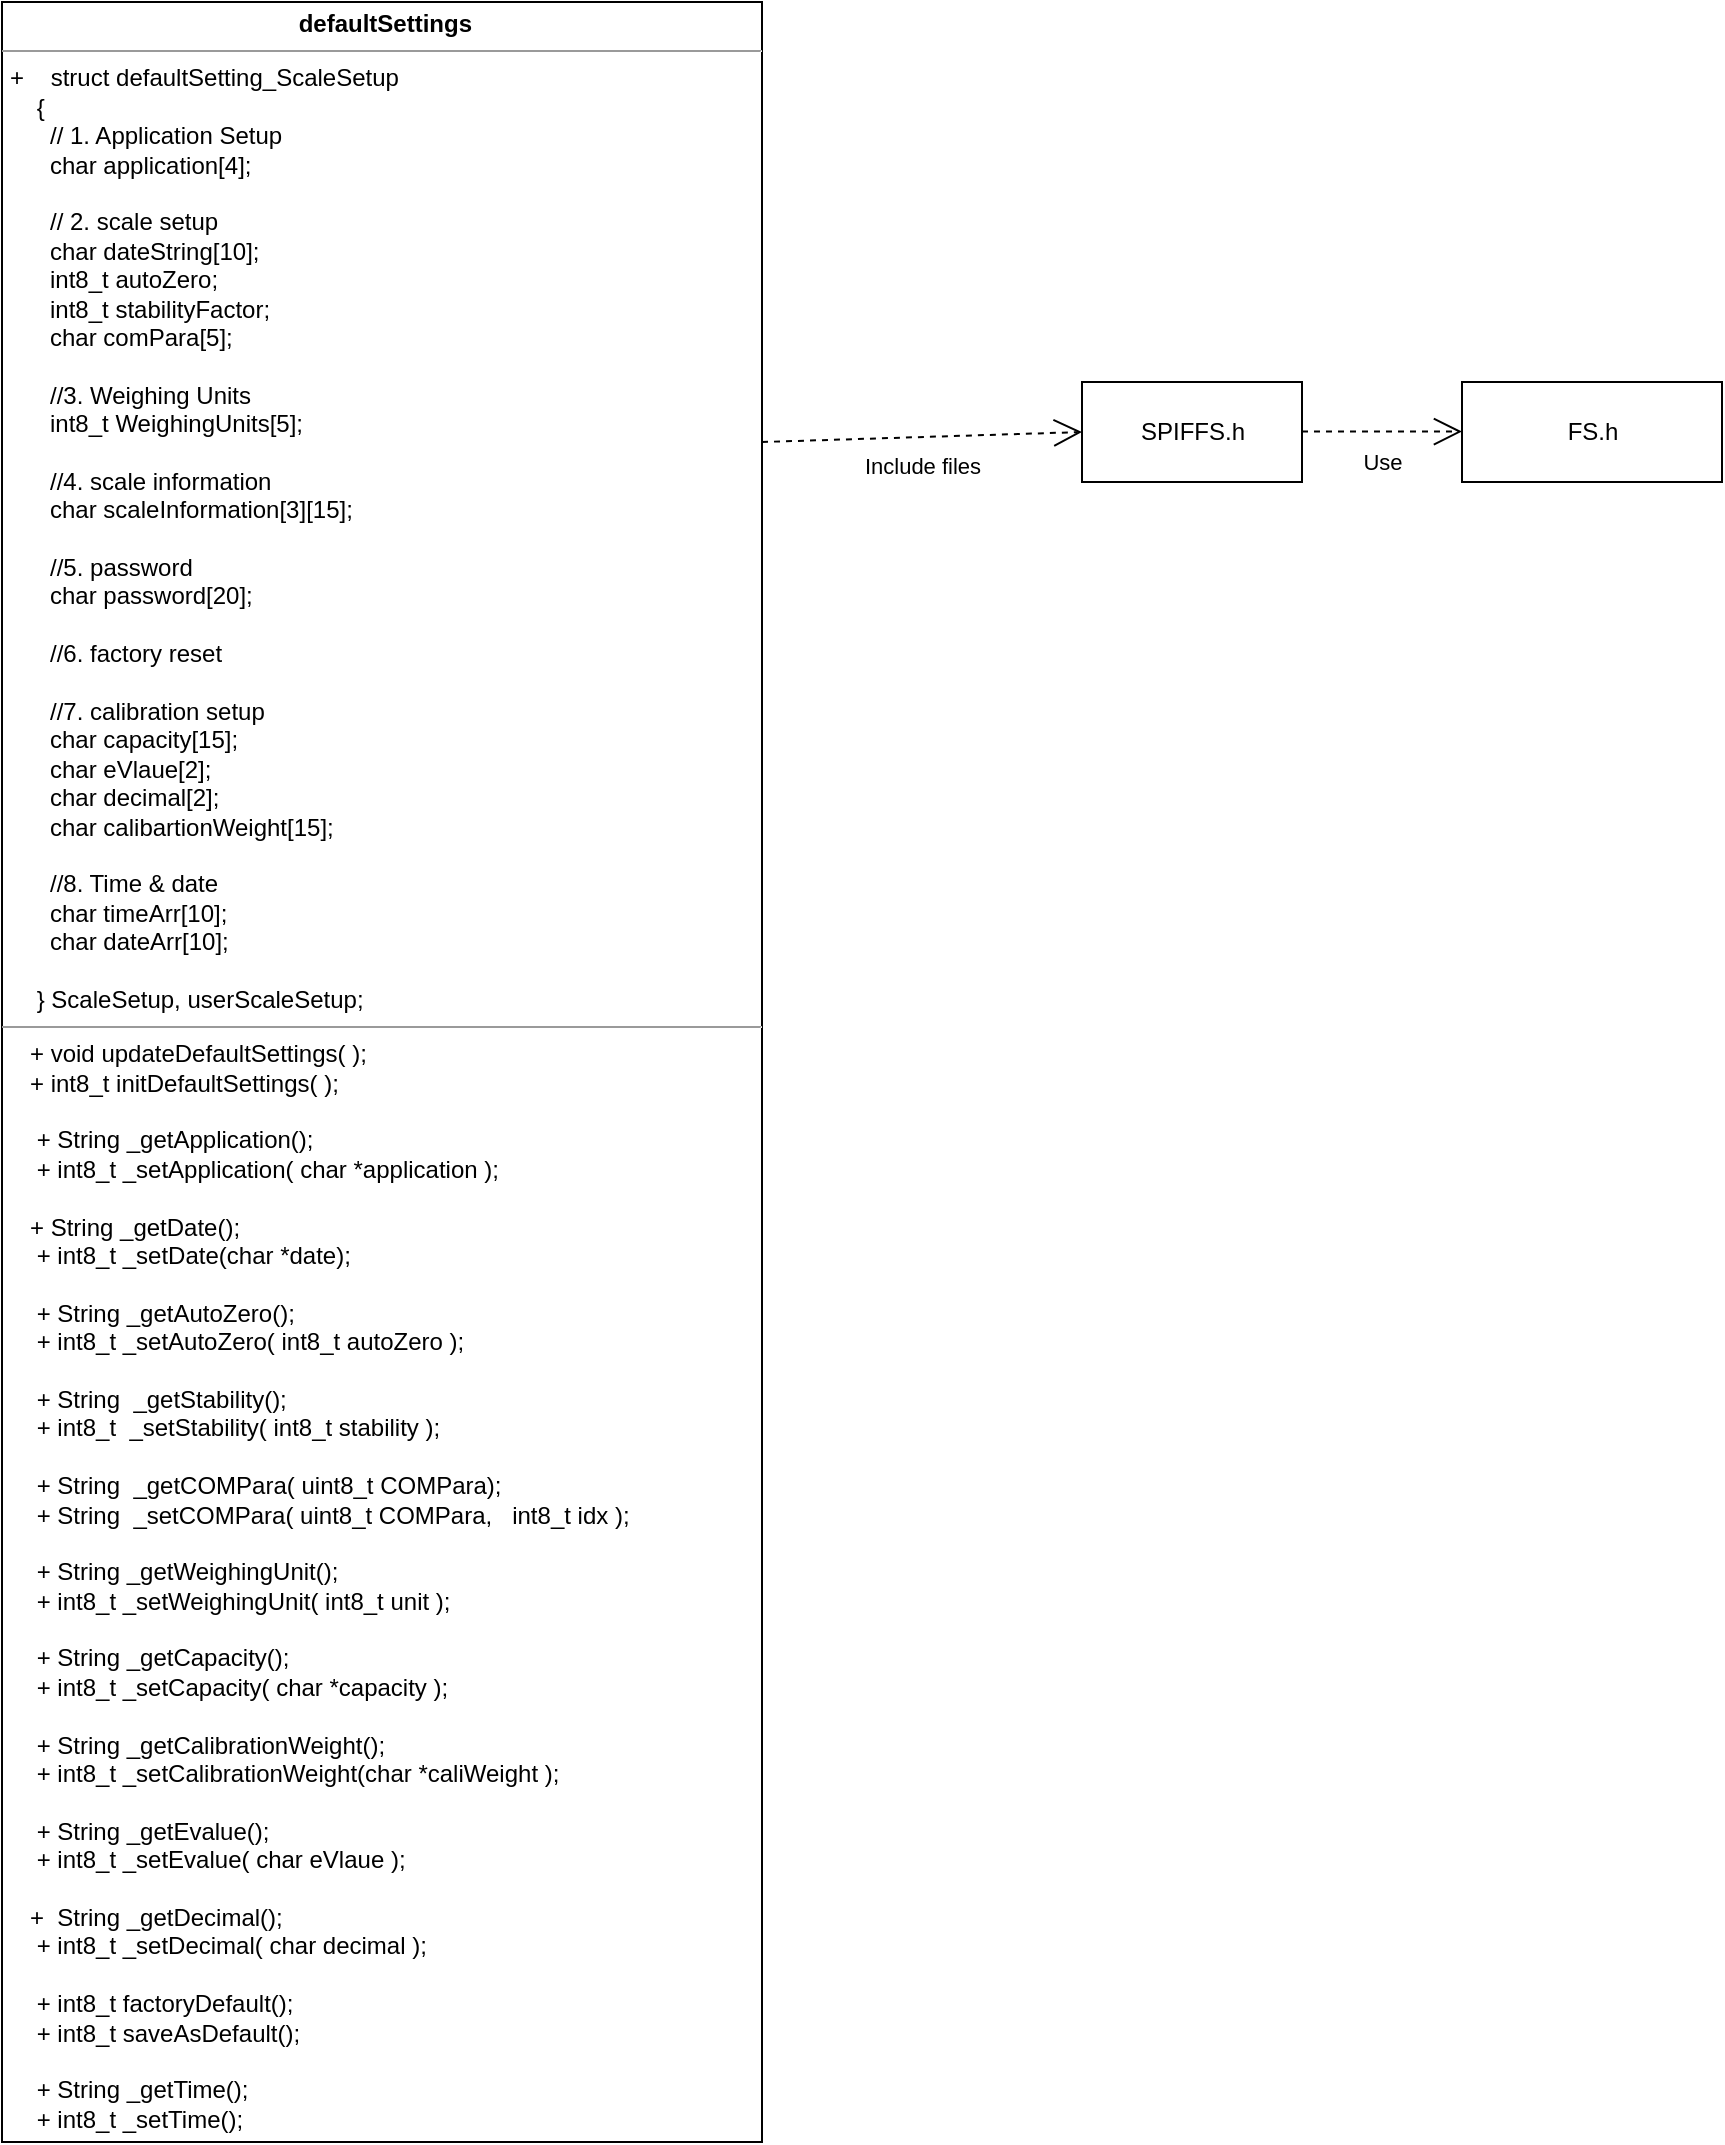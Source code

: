 <mxfile>
    <diagram id="7Y0I19AMP3MuzoeUhGRr" name="Page-1">
        <mxGraphModel dx="2500" dy="1220" grid="1" gridSize="10" guides="1" tooltips="1" connect="1" arrows="1" fold="1" page="1" pageScale="1" pageWidth="850" pageHeight="1100" math="0" shadow="0">
            <root>
                <mxCell id="0"/>
                <mxCell id="1" parent="0"/>
                <mxCell id="6" value="&lt;p style=&quot;text-align: center ; margin: 4px 0px 0px&quot;&gt;&lt;b&gt;&amp;nbsp;defaultSettings&lt;/b&gt;&lt;br&gt;&lt;/p&gt;&lt;hr size=&quot;1&quot;&gt;&lt;p style=&quot;margin: 0px ; margin-left: 4px&quot;&gt;+&amp;nbsp;&lt;span&gt;&amp;nbsp; &amp;nbsp;struct defaultSetting_ScaleSetup&lt;/span&gt;&lt;/p&gt;&lt;p style=&quot;margin: 0px ; margin-left: 4px&quot;&gt;&amp;nbsp; &amp;nbsp; {&lt;/p&gt;&lt;p style=&quot;margin: 0px ; margin-left: 4px&quot;&gt;&amp;nbsp; &amp;nbsp; &amp;nbsp; // 1. Application Setup&lt;/p&gt;&lt;p style=&quot;margin: 0px ; margin-left: 4px&quot;&gt;&amp;nbsp; &amp;nbsp; &amp;nbsp; char application[4];&lt;/p&gt;&lt;p style=&quot;margin: 0px ; margin-left: 4px&quot;&gt;&lt;br&gt;&lt;/p&gt;&lt;p style=&quot;margin: 0px ; margin-left: 4px&quot;&gt;&amp;nbsp; &amp;nbsp; &amp;nbsp; // 2. scale setup&lt;/p&gt;&lt;p style=&quot;margin: 0px ; margin-left: 4px&quot;&gt;&amp;nbsp; &amp;nbsp; &amp;nbsp; char dateString[10];&lt;/p&gt;&lt;p style=&quot;margin: 0px ; margin-left: 4px&quot;&gt;&amp;nbsp; &amp;nbsp; &amp;nbsp; int8_t autoZero;&lt;/p&gt;&lt;p style=&quot;margin: 0px ; margin-left: 4px&quot;&gt;&amp;nbsp; &amp;nbsp; &amp;nbsp; int8_t stabilityFactor;&lt;/p&gt;&lt;p style=&quot;margin: 0px ; margin-left: 4px&quot;&gt;&amp;nbsp; &amp;nbsp; &amp;nbsp; char comPara[5];&lt;/p&gt;&lt;p style=&quot;margin: 0px ; margin-left: 4px&quot;&gt;&lt;br&gt;&lt;/p&gt;&lt;p style=&quot;margin: 0px ; margin-left: 4px&quot;&gt;&amp;nbsp; &amp;nbsp; &amp;nbsp; //3. Weighing Units&lt;/p&gt;&lt;p style=&quot;margin: 0px ; margin-left: 4px&quot;&gt;&amp;nbsp; &amp;nbsp; &amp;nbsp; int8_t WeighingUnits[5];&lt;/p&gt;&lt;p style=&quot;margin: 0px ; margin-left: 4px&quot;&gt;&lt;br&gt;&lt;/p&gt;&lt;p style=&quot;margin: 0px ; margin-left: 4px&quot;&gt;&amp;nbsp; &amp;nbsp; &amp;nbsp; //4. scale information&lt;/p&gt;&lt;p style=&quot;margin: 0px ; margin-left: 4px&quot;&gt;&amp;nbsp; &amp;nbsp; &amp;nbsp; char scaleInformation[3][15];&lt;/p&gt;&lt;p style=&quot;margin: 0px ; margin-left: 4px&quot;&gt;&lt;br&gt;&lt;/p&gt;&lt;p style=&quot;margin: 0px ; margin-left: 4px&quot;&gt;&amp;nbsp; &amp;nbsp; &amp;nbsp; //5. password&lt;/p&gt;&lt;p style=&quot;margin: 0px ; margin-left: 4px&quot;&gt;&amp;nbsp; &amp;nbsp; &amp;nbsp; char password[20];&lt;/p&gt;&lt;p style=&quot;margin: 0px ; margin-left: 4px&quot;&gt;&lt;br&gt;&lt;/p&gt;&lt;p style=&quot;margin: 0px ; margin-left: 4px&quot;&gt;&amp;nbsp; &amp;nbsp; &amp;nbsp; //6. factory reset&lt;/p&gt;&lt;p style=&quot;margin: 0px ; margin-left: 4px&quot;&gt;&lt;br&gt;&lt;/p&gt;&lt;p style=&quot;margin: 0px ; margin-left: 4px&quot;&gt;&amp;nbsp; &amp;nbsp; &amp;nbsp; //7. calibration setup&lt;/p&gt;&lt;p style=&quot;margin: 0px ; margin-left: 4px&quot;&gt;&amp;nbsp; &amp;nbsp; &amp;nbsp; char capacity[15];&lt;/p&gt;&lt;p style=&quot;margin: 0px ; margin-left: 4px&quot;&gt;&amp;nbsp; &amp;nbsp; &amp;nbsp; char eVlaue[2];&lt;/p&gt;&lt;p style=&quot;margin: 0px ; margin-left: 4px&quot;&gt;&amp;nbsp; &amp;nbsp; &amp;nbsp; char decimal[2];&lt;/p&gt;&lt;p style=&quot;margin: 0px ; margin-left: 4px&quot;&gt;&amp;nbsp; &amp;nbsp; &amp;nbsp; char calibartionWeight[15];&lt;/p&gt;&lt;p style=&quot;margin: 0px ; margin-left: 4px&quot;&gt;&lt;br&gt;&lt;/p&gt;&lt;p style=&quot;margin: 0px ; margin-left: 4px&quot;&gt;&amp;nbsp; &amp;nbsp; &amp;nbsp; //8. Time &amp;amp; date&lt;/p&gt;&lt;p style=&quot;margin: 0px ; margin-left: 4px&quot;&gt;&amp;nbsp; &amp;nbsp; &amp;nbsp; char timeArr[10];&lt;/p&gt;&lt;p style=&quot;margin: 0px ; margin-left: 4px&quot;&gt;&amp;nbsp; &amp;nbsp; &amp;nbsp; char dateArr[10];&lt;/p&gt;&lt;p style=&quot;margin: 0px ; margin-left: 4px&quot;&gt;&lt;br&gt;&lt;/p&gt;&lt;p style=&quot;margin: 0px ; margin-left: 4px&quot;&gt;&amp;nbsp; &amp;nbsp; } ScaleSetup, userScaleSetup;&lt;/p&gt;&lt;hr size=&quot;1&quot;&gt;&lt;p style=&quot;margin: 0px ; margin-left: 4px&quot;&gt;&amp;nbsp; &amp;nbsp;+ void updateDefaultSettings( );&lt;/p&gt;&lt;p style=&quot;margin: 0px ; margin-left: 4px&quot;&gt;&amp;nbsp; &amp;nbsp;+ int8_t initDefaultSettings( );&lt;/p&gt;&lt;p style=&quot;margin: 0px ; margin-left: 4px&quot;&gt;&lt;br&gt;&lt;/p&gt;&lt;p style=&quot;margin: 0px ; margin-left: 4px&quot;&gt;&amp;nbsp; &amp;nbsp; + String _getApplication();&lt;/p&gt;&lt;p style=&quot;margin: 0px ; margin-left: 4px&quot;&gt;&amp;nbsp; &amp;nbsp; + int8_t _setApplication( char *application );&lt;/p&gt;&lt;p style=&quot;margin: 0px ; margin-left: 4px&quot;&gt;&lt;br&gt;&lt;/p&gt;&lt;p style=&quot;margin: 0px ; margin-left: 4px&quot;&gt;&amp;nbsp; &amp;nbsp;+ String _getDate();&lt;/p&gt;&lt;p style=&quot;margin: 0px ; margin-left: 4px&quot;&gt;&amp;nbsp; &amp;nbsp; + int8_t _setDate(char *date);&lt;/p&gt;&lt;p style=&quot;margin: 0px ; margin-left: 4px&quot;&gt;&lt;br&gt;&lt;/p&gt;&lt;p style=&quot;margin: 0px ; margin-left: 4px&quot;&gt;&amp;nbsp; &amp;nbsp; + String _getAutoZero();&lt;/p&gt;&lt;p style=&quot;margin: 0px ; margin-left: 4px&quot;&gt;&amp;nbsp; &amp;nbsp; + int8_t _setAutoZero( int8_t autoZero );&lt;/p&gt;&lt;p style=&quot;margin: 0px ; margin-left: 4px&quot;&gt;&lt;br&gt;&lt;/p&gt;&lt;p style=&quot;margin: 0px ; margin-left: 4px&quot;&gt;&amp;nbsp; &amp;nbsp; + String&amp;nbsp; _getStability();&lt;/p&gt;&lt;p style=&quot;margin: 0px ; margin-left: 4px&quot;&gt;&amp;nbsp; &amp;nbsp; + int8_t&amp;nbsp; _setStability( int8_t stability );&lt;/p&gt;&lt;p style=&quot;margin: 0px ; margin-left: 4px&quot;&gt;&lt;br&gt;&lt;/p&gt;&lt;p style=&quot;margin: 0px ; margin-left: 4px&quot;&gt;&amp;nbsp; &amp;nbsp; + String&amp;nbsp; _getCOMPara( uint8_t COMPara);&lt;/p&gt;&lt;p style=&quot;margin: 0px ; margin-left: 4px&quot;&gt;&amp;nbsp; &amp;nbsp; + String&amp;nbsp; _setCOMPara( uint8_t COMPara,&amp;nbsp; &amp;nbsp;int8_t idx );&lt;/p&gt;&lt;p style=&quot;margin: 0px ; margin-left: 4px&quot;&gt;&lt;br&gt;&lt;/p&gt;&lt;p style=&quot;margin: 0px ; margin-left: 4px&quot;&gt;&amp;nbsp; &amp;nbsp; + String _getWeighingUnit();&lt;/p&gt;&lt;p style=&quot;margin: 0px ; margin-left: 4px&quot;&gt;&amp;nbsp; &amp;nbsp; + int8_t _setWeighingUnit( int8_t unit );&lt;/p&gt;&lt;p style=&quot;margin: 0px ; margin-left: 4px&quot;&gt;&lt;br&gt;&lt;/p&gt;&lt;p style=&quot;margin: 0px ; margin-left: 4px&quot;&gt;&amp;nbsp; &amp;nbsp; + String _getCapacity();&lt;/p&gt;&lt;p style=&quot;margin: 0px ; margin-left: 4px&quot;&gt;&amp;nbsp; &amp;nbsp; + int8_t _setCapacity( char *capacity );&lt;/p&gt;&lt;p style=&quot;margin: 0px ; margin-left: 4px&quot;&gt;&lt;br&gt;&lt;/p&gt;&lt;p style=&quot;margin: 0px ; margin-left: 4px&quot;&gt;&amp;nbsp; &amp;nbsp; + String _getCalibrationWeight();&lt;/p&gt;&lt;p style=&quot;margin: 0px ; margin-left: 4px&quot;&gt;&amp;nbsp; &amp;nbsp; + int8_t _setCalibrationWeight(char *caliWeight );&lt;/p&gt;&lt;p style=&quot;margin: 0px ; margin-left: 4px&quot;&gt;&lt;br&gt;&lt;/p&gt;&lt;p style=&quot;margin: 0px ; margin-left: 4px&quot;&gt;&amp;nbsp; &amp;nbsp; + String _getEvalue();&lt;/p&gt;&lt;p style=&quot;margin: 0px ; margin-left: 4px&quot;&gt;&amp;nbsp; &amp;nbsp; + int8_t _setEvalue( char eVlaue );&lt;/p&gt;&lt;p style=&quot;margin: 0px ; margin-left: 4px&quot;&gt;&lt;br&gt;&lt;/p&gt;&lt;p style=&quot;margin: 0px ; margin-left: 4px&quot;&gt;&amp;nbsp; &amp;nbsp;+&amp;nbsp; String _getDecimal();&lt;/p&gt;&lt;p style=&quot;margin: 0px ; margin-left: 4px&quot;&gt;&amp;nbsp; &amp;nbsp; + int8_t _setDecimal( char decimal );&lt;/p&gt;&lt;p style=&quot;margin: 0px ; margin-left: 4px&quot;&gt;&lt;br&gt;&lt;/p&gt;&lt;p style=&quot;margin: 0px ; margin-left: 4px&quot;&gt;&amp;nbsp; &amp;nbsp; + int8_t factoryDefault();&lt;/p&gt;&lt;p style=&quot;margin: 0px ; margin-left: 4px&quot;&gt;&amp;nbsp; &amp;nbsp; + int8_t saveAsDefault();&lt;/p&gt;&lt;p style=&quot;margin: 0px ; margin-left: 4px&quot;&gt;&lt;br&gt;&lt;/p&gt;&lt;p style=&quot;margin: 0px ; margin-left: 4px&quot;&gt;&amp;nbsp; &amp;nbsp; + String _getTime();&lt;/p&gt;&lt;p style=&quot;margin: 0px ; margin-left: 4px&quot;&gt;&amp;nbsp; &amp;nbsp; + int8_t _setTime();&lt;/p&gt;" style="verticalAlign=top;align=left;overflow=fill;fontSize=12;fontFamily=Helvetica;html=1;" vertex="1" parent="1">
                    <mxGeometry x="70" y="40" width="380" height="1070" as="geometry"/>
                </mxCell>
                <mxCell id="12" value="SPIFFS.h" style="html=1;" vertex="1" parent="1">
                    <mxGeometry x="610" y="230" width="110" height="50" as="geometry"/>
                </mxCell>
                <mxCell id="18" value="FS.h" style="html=1;" vertex="1" parent="1">
                    <mxGeometry x="800" y="230" width="130" height="50" as="geometry"/>
                </mxCell>
                <mxCell id="19" value="Use" style="endArrow=open;endSize=12;dashed=1;html=1;" edge="1" parent="1">
                    <mxGeometry y="-15" width="160" relative="1" as="geometry">
                        <mxPoint x="720" y="254.8" as="sourcePoint"/>
                        <mxPoint x="800" y="254.8" as="targetPoint"/>
                        <mxPoint as="offset"/>
                    </mxGeometry>
                </mxCell>
                <mxCell id="20" value="Include files" style="endArrow=open;endSize=12;dashed=1;html=1;entryX=0;entryY=0.5;entryDx=0;entryDy=0;" edge="1" parent="1" target="12">
                    <mxGeometry y="-15" width="160" relative="1" as="geometry">
                        <mxPoint x="450" y="260.0" as="sourcePoint"/>
                        <mxPoint x="530" y="260.0" as="targetPoint"/>
                        <mxPoint as="offset"/>
                    </mxGeometry>
                </mxCell>
            </root>
        </mxGraphModel>
    </diagram>
</mxfile>
